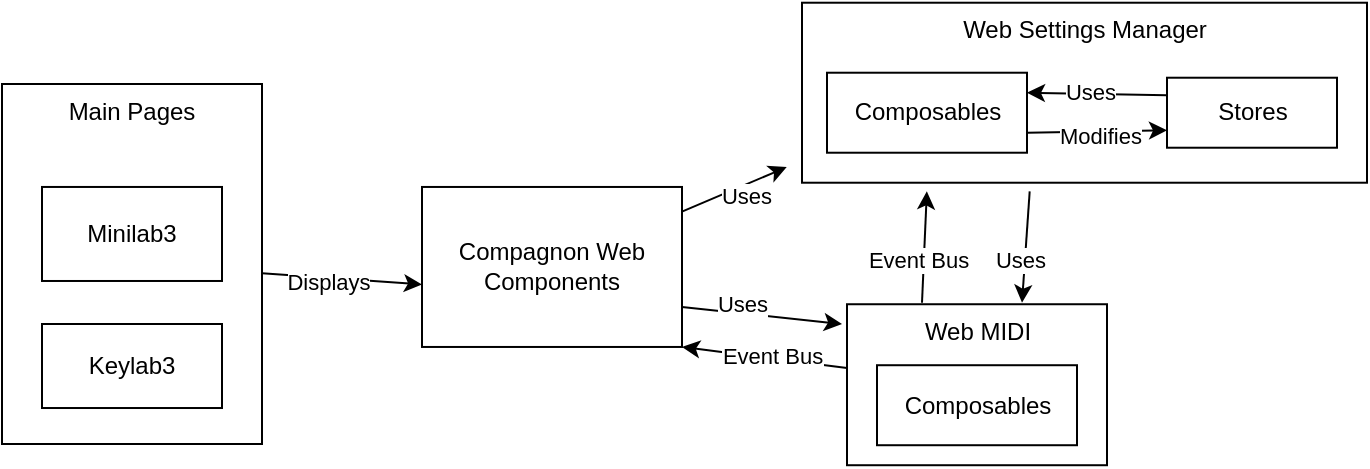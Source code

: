 <mxfile>
    <diagram id="BWIcD3Xi2dSUgdzjhlaD" name="Page-1">
        <mxGraphModel dx="828" dy="677" grid="1" gridSize="10" guides="1" tooltips="1" connect="1" arrows="1" fold="1" page="1" pageScale="1" pageWidth="850" pageHeight="1100" math="0" shadow="0">
            <root>
                <mxCell id="0"/>
                <mxCell id="1" parent="0"/>
                <mxCell id="100" style="edgeStyle=none;html=1;endArrow=classic;endFill=1;entryX=0;entryY=0.609;entryDx=0;entryDy=0;entryPerimeter=0;" parent="1" source="99" target="5" edge="1">
                    <mxGeometry relative="1" as="geometry">
                        <mxPoint x="800" y="270" as="targetPoint"/>
                    </mxGeometry>
                </mxCell>
                <mxCell id="102" value="Displays" style="edgeLabel;html=1;align=center;verticalAlign=middle;resizable=0;points=[];" parent="100" vertex="1" connectable="0">
                    <mxGeometry x="-0.193" y="-2" relative="1" as="geometry">
                        <mxPoint as="offset"/>
                    </mxGeometry>
                </mxCell>
                <mxCell id="99" value="Main Pages" style="whiteSpace=wrap;html=1;verticalAlign=top;" parent="1" vertex="1">
                    <mxGeometry x="380" y="370" width="130" height="180" as="geometry"/>
                </mxCell>
                <mxCell id="52" style="edgeStyle=none;html=1;entryX=0.221;entryY=1.048;entryDx=0;entryDy=0;entryPerimeter=0;" parent="1" edge="1" target="2">
                    <mxGeometry relative="1" as="geometry">
                        <mxPoint x="840" y="479.36" as="sourcePoint"/>
                        <mxPoint x="867" y="419.36" as="targetPoint"/>
                    </mxGeometry>
                </mxCell>
                <mxCell id="53" value="Event Bus" style="edgeLabel;html=1;align=center;verticalAlign=middle;resizable=0;points=[];" parent="52" vertex="1" connectable="0">
                    <mxGeometry x="-0.365" y="1" relative="1" as="geometry">
                        <mxPoint x="-2" y="-4" as="offset"/>
                    </mxGeometry>
                </mxCell>
                <mxCell id="56" style="edgeStyle=none;html=1;entryX=1;entryY=1;entryDx=0;entryDy=0;" parent="1" source="49" edge="1" target="5">
                    <mxGeometry relative="1" as="geometry">
                        <mxPoint x="770" y="557" as="targetPoint"/>
                    </mxGeometry>
                </mxCell>
                <mxCell id="118" value="Event Bus" style="edgeLabel;html=1;align=center;verticalAlign=middle;resizable=0;points=[];" parent="56" vertex="1" connectable="0">
                    <mxGeometry x="0.405" y="2" relative="1" as="geometry">
                        <mxPoint x="21" y="-1" as="offset"/>
                    </mxGeometry>
                </mxCell>
                <mxCell id="49" value="Web MIDI" style="whiteSpace=wrap;html=1;verticalAlign=top;" parent="1" vertex="1">
                    <mxGeometry x="802.5" y="480.12" width="130" height="80.49" as="geometry"/>
                </mxCell>
                <mxCell id="54" style="edgeStyle=none;html=1;exitX=0.403;exitY=1.048;exitDx=0;exitDy=0;exitPerimeter=0;" parent="1" edge="1" source="2">
                    <mxGeometry relative="1" as="geometry">
                        <mxPoint x="912" y="419.36" as="sourcePoint"/>
                        <mxPoint x="890" y="479.36" as="targetPoint"/>
                    </mxGeometry>
                </mxCell>
                <mxCell id="55" value="Uses" style="edgeLabel;html=1;align=center;verticalAlign=middle;resizable=0;points=[];" parent="54" vertex="1" connectable="0">
                    <mxGeometry x="-0.359" y="-1" relative="1" as="geometry">
                        <mxPoint x="-3" y="16" as="offset"/>
                    </mxGeometry>
                </mxCell>
                <mxCell id="2" value="Web Settings Manager" style="whiteSpace=wrap;html=1;verticalAlign=top;" parent="1" vertex="1">
                    <mxGeometry x="780" y="329.36" width="282.5" height="90" as="geometry"/>
                </mxCell>
                <mxCell id="3" style="edgeStyle=none;html=1;entryX=-0.027;entryY=0.913;entryDx=0;entryDy=0;entryPerimeter=0;" parent="1" source="5" target="2" edge="1">
                    <mxGeometry relative="1" as="geometry"/>
                </mxCell>
                <mxCell id="4" value="Uses" style="edgeLabel;html=1;align=center;verticalAlign=middle;resizable=0;points=[];" parent="3" vertex="1" connectable="0">
                    <mxGeometry x="-0.386" y="4" relative="1" as="geometry">
                        <mxPoint x="17" y="2" as="offset"/>
                    </mxGeometry>
                </mxCell>
                <mxCell id="5" value="Compagnon Web Components" style="whiteSpace=wrap;html=1;verticalAlign=middle;" parent="1" vertex="1">
                    <mxGeometry x="590" y="421.48" width="130" height="80" as="geometry"/>
                </mxCell>
                <mxCell id="15" style="edgeStyle=none;html=1;entryX=0;entryY=0.75;entryDx=0;entryDy=0;exitX=1;exitY=0.75;exitDx=0;exitDy=0;" parent="1" source="7" target="10" edge="1">
                    <mxGeometry relative="1" as="geometry"/>
                </mxCell>
                <mxCell id="16" value="Modifies" style="edgeLabel;html=1;align=center;verticalAlign=middle;resizable=0;points=[];" parent="15" vertex="1" connectable="0">
                    <mxGeometry x="-0.33" y="-2" relative="1" as="geometry">
                        <mxPoint x="13" as="offset"/>
                    </mxGeometry>
                </mxCell>
                <mxCell id="7" value="Composables" style="whiteSpace=wrap;html=1;verticalAlign=middle;" parent="1" vertex="1">
                    <mxGeometry x="792.5" y="364.36" width="100" height="40" as="geometry"/>
                </mxCell>
                <mxCell id="8" style="edgeStyle=none;html=1;entryX=1;entryY=0.25;entryDx=0;entryDy=0;exitX=0;exitY=0.25;exitDx=0;exitDy=0;" parent="1" source="10" target="7" edge="1">
                    <mxGeometry relative="1" as="geometry">
                        <Array as="points"/>
                    </mxGeometry>
                </mxCell>
                <mxCell id="9" value="Uses" style="edgeLabel;html=1;align=center;verticalAlign=middle;resizable=0;points=[];" parent="8" vertex="1" connectable="0">
                    <mxGeometry x="0.1" y="-1" relative="1" as="geometry">
                        <mxPoint as="offset"/>
                    </mxGeometry>
                </mxCell>
                <mxCell id="10" value="Stores&lt;br&gt;" style="whiteSpace=wrap;html=1;verticalAlign=middle;" parent="1" vertex="1">
                    <mxGeometry x="962.5" y="366.86" width="85" height="35" as="geometry"/>
                </mxCell>
                <mxCell id="13" value="Minilab3" style="whiteSpace=wrap;html=1;verticalAlign=middle;" parent="1" vertex="1">
                    <mxGeometry x="400" y="421.48" width="90" height="47.01" as="geometry"/>
                </mxCell>
                <mxCell id="50" style="edgeStyle=none;html=1;exitX=1;exitY=0.75;exitDx=0;exitDy=0;" parent="1" source="5" edge="1">
                    <mxGeometry relative="1" as="geometry">
                        <mxPoint x="667.5" y="550" as="sourcePoint"/>
                        <mxPoint x="800" y="490" as="targetPoint"/>
                    </mxGeometry>
                </mxCell>
                <mxCell id="51" value="Uses" style="edgeLabel;html=1;align=center;verticalAlign=middle;resizable=0;points=[];" parent="50" vertex="1" connectable="0">
                    <mxGeometry x="-0.386" y="4" relative="1" as="geometry">
                        <mxPoint x="5" as="offset"/>
                    </mxGeometry>
                </mxCell>
                <mxCell id="85" value="Keylab3" style="whiteSpace=wrap;html=1;verticalAlign=middle;" parent="1" vertex="1">
                    <mxGeometry x="400" y="490" width="90" height="42.01" as="geometry"/>
                </mxCell>
                <mxCell id="121" value="Composables" style="whiteSpace=wrap;html=1;verticalAlign=middle;" vertex="1" parent="1">
                    <mxGeometry x="817.5" y="510.61" width="100" height="40" as="geometry"/>
                </mxCell>
            </root>
        </mxGraphModel>
    </diagram>
</mxfile>